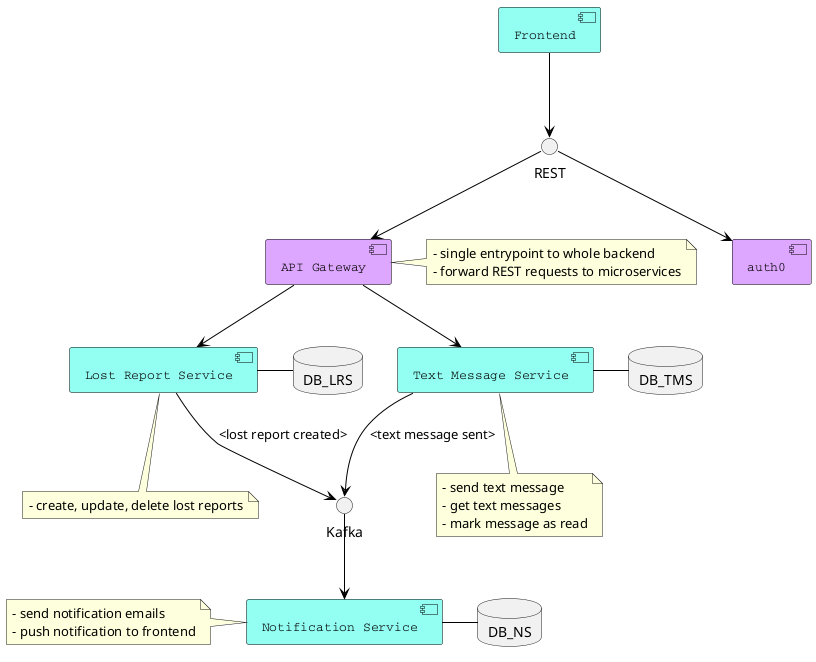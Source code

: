 @startumlS

skinparam component {
  FontSize 13
  FontName Courier
  BorderColor black
  BackgroundColor 93FFF3
  ArrowFontName Impact
  ArrowColor black
  ArrowFontColor black
}

skinparam note {

}

component "Frontend" as frontend
component "API Gateway" as gateway #DDA6FF
interface REST
interface "Kafka" as kafka
component "Lost Report Service" as LRS
component "auth0" as auth0 #DDA6FF
component "Text Message Service" as TMS
component "Notification Service" as NS
database DB_LRS
database DB_TMS
database DB_NS

frontend --> REST
REST --> gateway
REST --> auth0
gateway --> LRS
gateway --> TMS
LRS --> kafka: <lost report created>
TMS --> kafka: <text message sent>
kafka --> NS
LRS - DB_LRS
TMS - DB_TMS
NS - DB_NS

note right of gateway
    - single entrypoint to whole backend
    - forward REST requests to microservices
end note

note bottom of LRS
    - create, update, delete lost reports
end note

note bottom of TMS
    - send text message
    - get text messages
    - mark message as read
end note

note left of NS
    - send notification emails
    - push notification to frontend
end note


@enduml